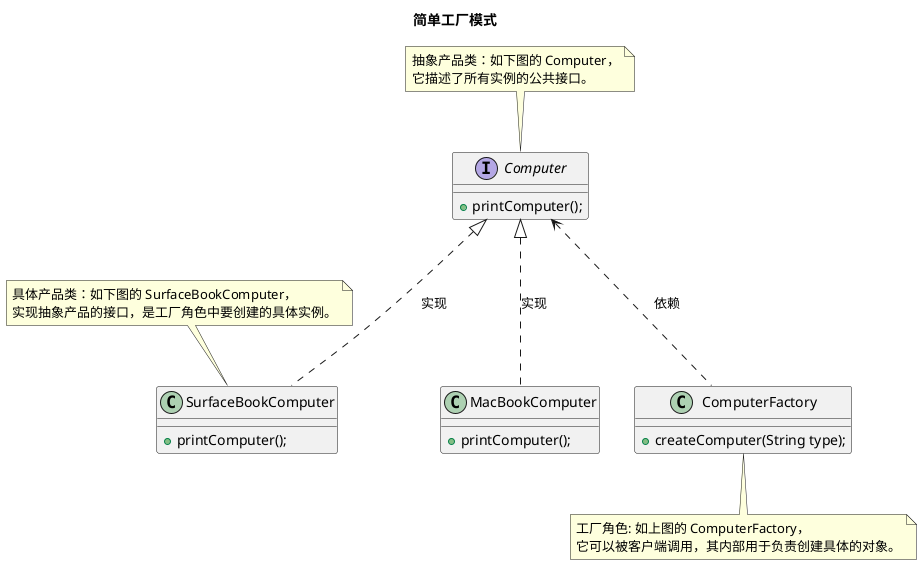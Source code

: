 @startuml
title 简单工厂模式

interface Computer{
+printComputer();
}
note top:抽象产品类：如下图的 Computer，\n它描述了所有实例的公共接口。

class SurfaceBookComputer{
+printComputer();
}
note top:具体产品类：如下图的 SurfaceBookComputer，\n实现抽象产品的接口，是工厂角色中要创建的具体实例。

class MacBookComputer{
+printComputer();
}

class ComputerFactory{
+createComputer(String type);
}
note bottom:工厂角色: 如上图的 ComputerFactory，\n它可以被客户端调用，其内部用于负责创建具体的对象。

Computer<|...SurfaceBookComputer:实现
Computer<|...MacBookComputer:实现
Computer<...ComputerFactory:依赖

/'缺点：简单工厂模式是违反“开闭原则”，即对扩展开放，
对修改关闭；因为如果要新增具体产品，就需要修改工厂类的代码。'/
@enduml